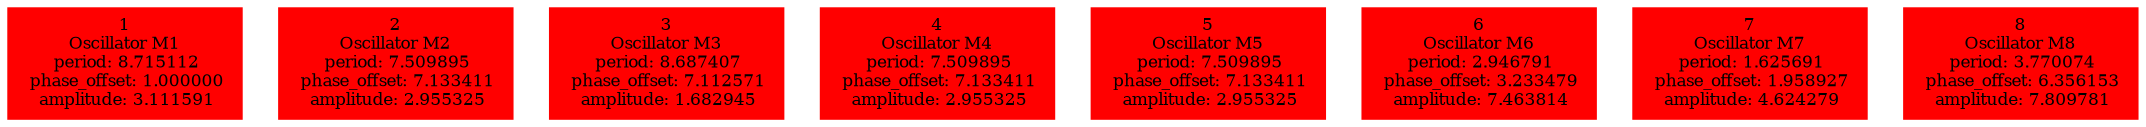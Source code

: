  digraph g{ forcelabels=true;
1 [label=<1<BR />Oscillator M1<BR /> period: 8.715112<BR /> phase_offset: 1.000000<BR /> amplitude: 3.111591>, shape=box,color=red,style=filled,fontsize=8];2 [label=<2<BR />Oscillator M2<BR /> period: 7.509895<BR /> phase_offset: 7.133411<BR /> amplitude: 2.955325>, shape=box,color=red,style=filled,fontsize=8];3 [label=<3<BR />Oscillator M3<BR /> period: 8.687407<BR /> phase_offset: 7.112571<BR /> amplitude: 1.682945>, shape=box,color=red,style=filled,fontsize=8];4 [label=<4<BR />Oscillator M4<BR /> period: 7.509895<BR /> phase_offset: 7.133411<BR /> amplitude: 2.955325>, shape=box,color=red,style=filled,fontsize=8];5 [label=<5<BR />Oscillator M5<BR /> period: 7.509895<BR /> phase_offset: 7.133411<BR /> amplitude: 2.955325>, shape=box,color=red,style=filled,fontsize=8];6 [label=<6<BR />Oscillator M6<BR /> period: 2.946791<BR /> phase_offset: 3.233479<BR /> amplitude: 7.463814>, shape=box,color=red,style=filled,fontsize=8];7 [label=<7<BR />Oscillator M7<BR /> period: 1.625691<BR /> phase_offset: 1.958927<BR /> amplitude: 4.624279>, shape=box,color=red,style=filled,fontsize=8];8 [label=<8<BR />Oscillator M8<BR /> period: 3.770074<BR /> phase_offset: 6.356153<BR /> amplitude: 7.809781>, shape=box,color=red,style=filled,fontsize=8]; }
